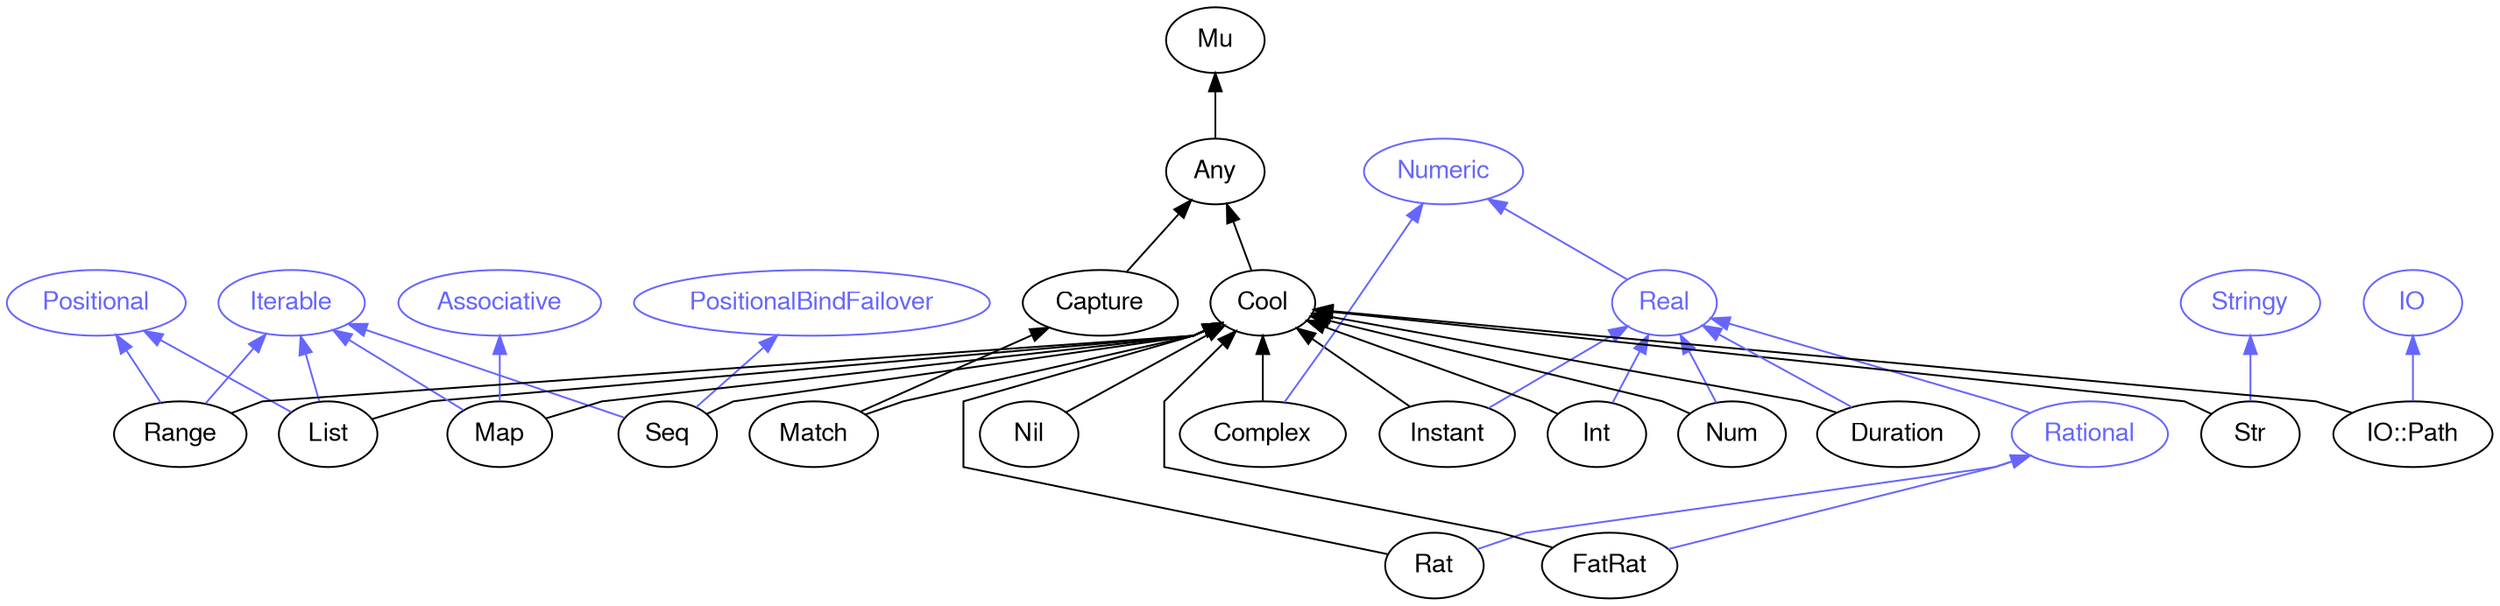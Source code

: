 digraph "perl6-type-graph" {
    rankdir=BT;
    splines=polyline;
    overlap=false; 
    // Types
    "Cool" [color="#000000", fontcolor="#000000", href="/type/Cool", fontname="FreeSans"];
    "Mu" [color="#000000", fontcolor="#000000", href="/type/Mu", fontname="FreeSans"];
    "Any" [color="#000000", fontcolor="#000000", href="/type/Any", fontname="FreeSans"];
    "Numeric" [color="#6666FF", fontcolor="#6666FF", href="/type/Numeric", fontname="FreeSans"];
    "Real" [color="#6666FF", fontcolor="#6666FF", href="/type/Real", fontname="FreeSans"];
    "Instant" [color="#000000", fontcolor="#000000", href="/type/Instant", fontname="FreeSans"];
    "Capture" [color="#000000", fontcolor="#000000", href="/type/Capture", fontname="FreeSans"];
    "Match" [color="#000000", fontcolor="#000000", href="/type/Match", fontname="FreeSans"];
    "Iterable" [color="#6666FF", fontcolor="#6666FF", href="/type/Iterable", fontname="FreeSans"];
    "PositionalBindFailover" [color="#6666FF", fontcolor="#6666FF", href="/type/PositionalBindFailover", fontname="FreeSans"];
    "Seq" [color="#000000", fontcolor="#000000", href="/type/Seq", fontname="FreeSans"];
    "Rational" [color="#6666FF", fontcolor="#6666FF", href="/type/Rational", fontname="FreeSans"];
    "Rat" [color="#000000", fontcolor="#000000", href="/type/Rat", fontname="FreeSans"];
    "Positional" [color="#6666FF", fontcolor="#6666FF", href="/type/Positional", fontname="FreeSans"];
    "List" [color="#000000", fontcolor="#000000", href="/type/List", fontname="FreeSans"];
    "Complex" [color="#000000", fontcolor="#000000", href="/type/Complex", fontname="FreeSans"];
    "Int" [color="#000000", fontcolor="#000000", href="/type/Int", fontname="FreeSans"];
    "Associative" [color="#6666FF", fontcolor="#6666FF", href="/type/Associative", fontname="FreeSans"];
    "Map" [color="#000000", fontcolor="#000000", href="/type/Map", fontname="FreeSans"];
    "Range" [color="#000000", fontcolor="#000000", href="/type/Range", fontname="FreeSans"];
    "Num" [color="#000000", fontcolor="#000000", href="/type/Num", fontname="FreeSans"];
    "Stringy" [color="#6666FF", fontcolor="#6666FF", href="/type/Stringy", fontname="FreeSans"];
    "Str" [color="#000000", fontcolor="#000000", href="/type/Str", fontname="FreeSans"];
    "FatRat" [color="#000000", fontcolor="#000000", href="/type/FatRat", fontname="FreeSans"];
    "Nil" [color="#000000", fontcolor="#000000", href="/type/Nil", fontname="FreeSans"];
    "IO" [color="#6666FF", fontcolor="#6666FF", href="/type/IO", fontname="FreeSans"];
    "IO::Path" [color="#000000", fontcolor="#000000", href="/type/IO::Path", fontname="FreeSans"];
    "Duration" [color="#000000", fontcolor="#000000", href="/type/Duration", fontname="FreeSans"];

    // Superclasses
    "Cool" -> "Any" [color="#000000"];
    "Any" -> "Mu" [color="#000000"];
    "Instant" -> "Cool" [color="#000000"];
    "Capture" -> "Any" [color="#000000"];
    "Match" -> "Capture" [color="#000000"];
    "Match" -> "Cool" [color="#000000"];
    "Seq" -> "Cool" [color="#000000"];
    "Rat" -> "Cool" [color="#000000"];
    "List" -> "Cool" [color="#000000"];
    "Complex" -> "Cool" [color="#000000"];
    "Int" -> "Cool" [color="#000000"];
    "Map" -> "Cool" [color="#000000"];
    "Range" -> "Cool" [color="#000000"];
    "Num" -> "Cool" [color="#000000"];
    "Str" -> "Cool" [color="#000000"];
    "FatRat" -> "Cool" [color="#000000"];
    "Nil" -> "Cool" [color="#000000"];
    "IO::Path" -> "Cool" [color="#000000"];
    "Duration" -> "Cool" [color="#000000"];

    // Roles
    "Real" -> "Numeric" [color="#6666FF"];
    "Instant" -> "Real" [color="#6666FF"];
    "Seq" -> "Iterable" [color="#6666FF"];
    "Seq" -> "PositionalBindFailover" [color="#6666FF"];
    "Rational" -> "Real" [color="#6666FF"];
    "Rat" -> "Rational" [color="#6666FF"];
    "List" -> "Positional" [color="#6666FF"];
    "List" -> "Iterable" [color="#6666FF"];
    "Complex" -> "Numeric" [color="#6666FF"];
    "Int" -> "Real" [color="#6666FF"];
    "Map" -> "Iterable" [color="#6666FF"];
    "Map" -> "Associative" [color="#6666FF"];
    "Range" -> "Positional" [color="#6666FF"];
    "Range" -> "Iterable" [color="#6666FF"];
    "Num" -> "Real" [color="#6666FF"];
    "Str" -> "Stringy" [color="#6666FF"];
    "FatRat" -> "Rational" [color="#6666FF"];
    "IO::Path" -> "IO" [color="#6666FF"];
    "Duration" -> "Real" [color="#6666FF"];
}
